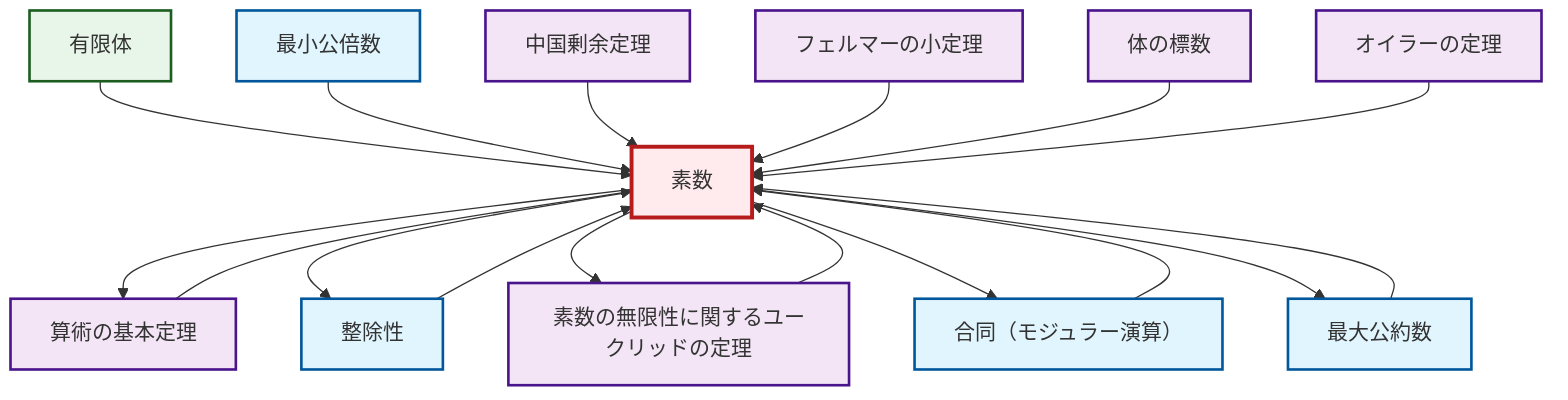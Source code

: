 graph TD
    classDef definition fill:#e1f5fe,stroke:#01579b,stroke-width:2px
    classDef theorem fill:#f3e5f5,stroke:#4a148c,stroke-width:2px
    classDef axiom fill:#fff3e0,stroke:#e65100,stroke-width:2px
    classDef example fill:#e8f5e9,stroke:#1b5e20,stroke-width:2px
    classDef current fill:#ffebee,stroke:#b71c1c,stroke-width:3px
    thm-fermat-little["フェルマーの小定理"]:::theorem
    thm-euclid-infinitude-primes["素数の無限性に関するユークリッドの定理"]:::theorem
    thm-field-characteristic["体の標数"]:::theorem
    ex-finite-field["有限体"]:::example
    def-lcm["最小公倍数"]:::definition
    thm-chinese-remainder["中国剰余定理"]:::theorem
    thm-fundamental-arithmetic["算術の基本定理"]:::theorem
    def-prime["素数"]:::definition
    thm-euler["オイラーの定理"]:::theorem
    def-divisibility["整除性"]:::definition
    def-congruence["合同（モジュラー演算）"]:::definition
    def-gcd["最大公約数"]:::definition
    def-prime --> thm-fundamental-arithmetic
    def-prime --> def-divisibility
    thm-fundamental-arithmetic --> def-prime
    def-divisibility --> def-prime
    ex-finite-field --> def-prime
    thm-euclid-infinitude-primes --> def-prime
    def-lcm --> def-prime
    def-congruence --> def-prime
    def-gcd --> def-prime
    thm-chinese-remainder --> def-prime
    thm-fermat-little --> def-prime
    def-prime --> thm-euclid-infinitude-primes
    def-prime --> def-congruence
    thm-field-characteristic --> def-prime
    def-prime --> def-gcd
    thm-euler --> def-prime
    class def-prime current